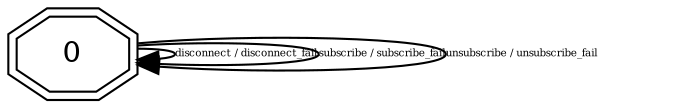 digraph "Automata" {
"0" [shape=doubleoctagon, style=filled, fillcolor=white, URL="0"];
"0" -> "0" [fontsize=5, label="disconnect / disconnect_fail", URL="t0"];
"0" -> "0" [fontsize=5, label="subscribe / subscribe_fail", URL="t1"];
"0" -> "0" [fontsize=5, label="unsubscribe / unsubscribe_fail", URL="t2"];
}